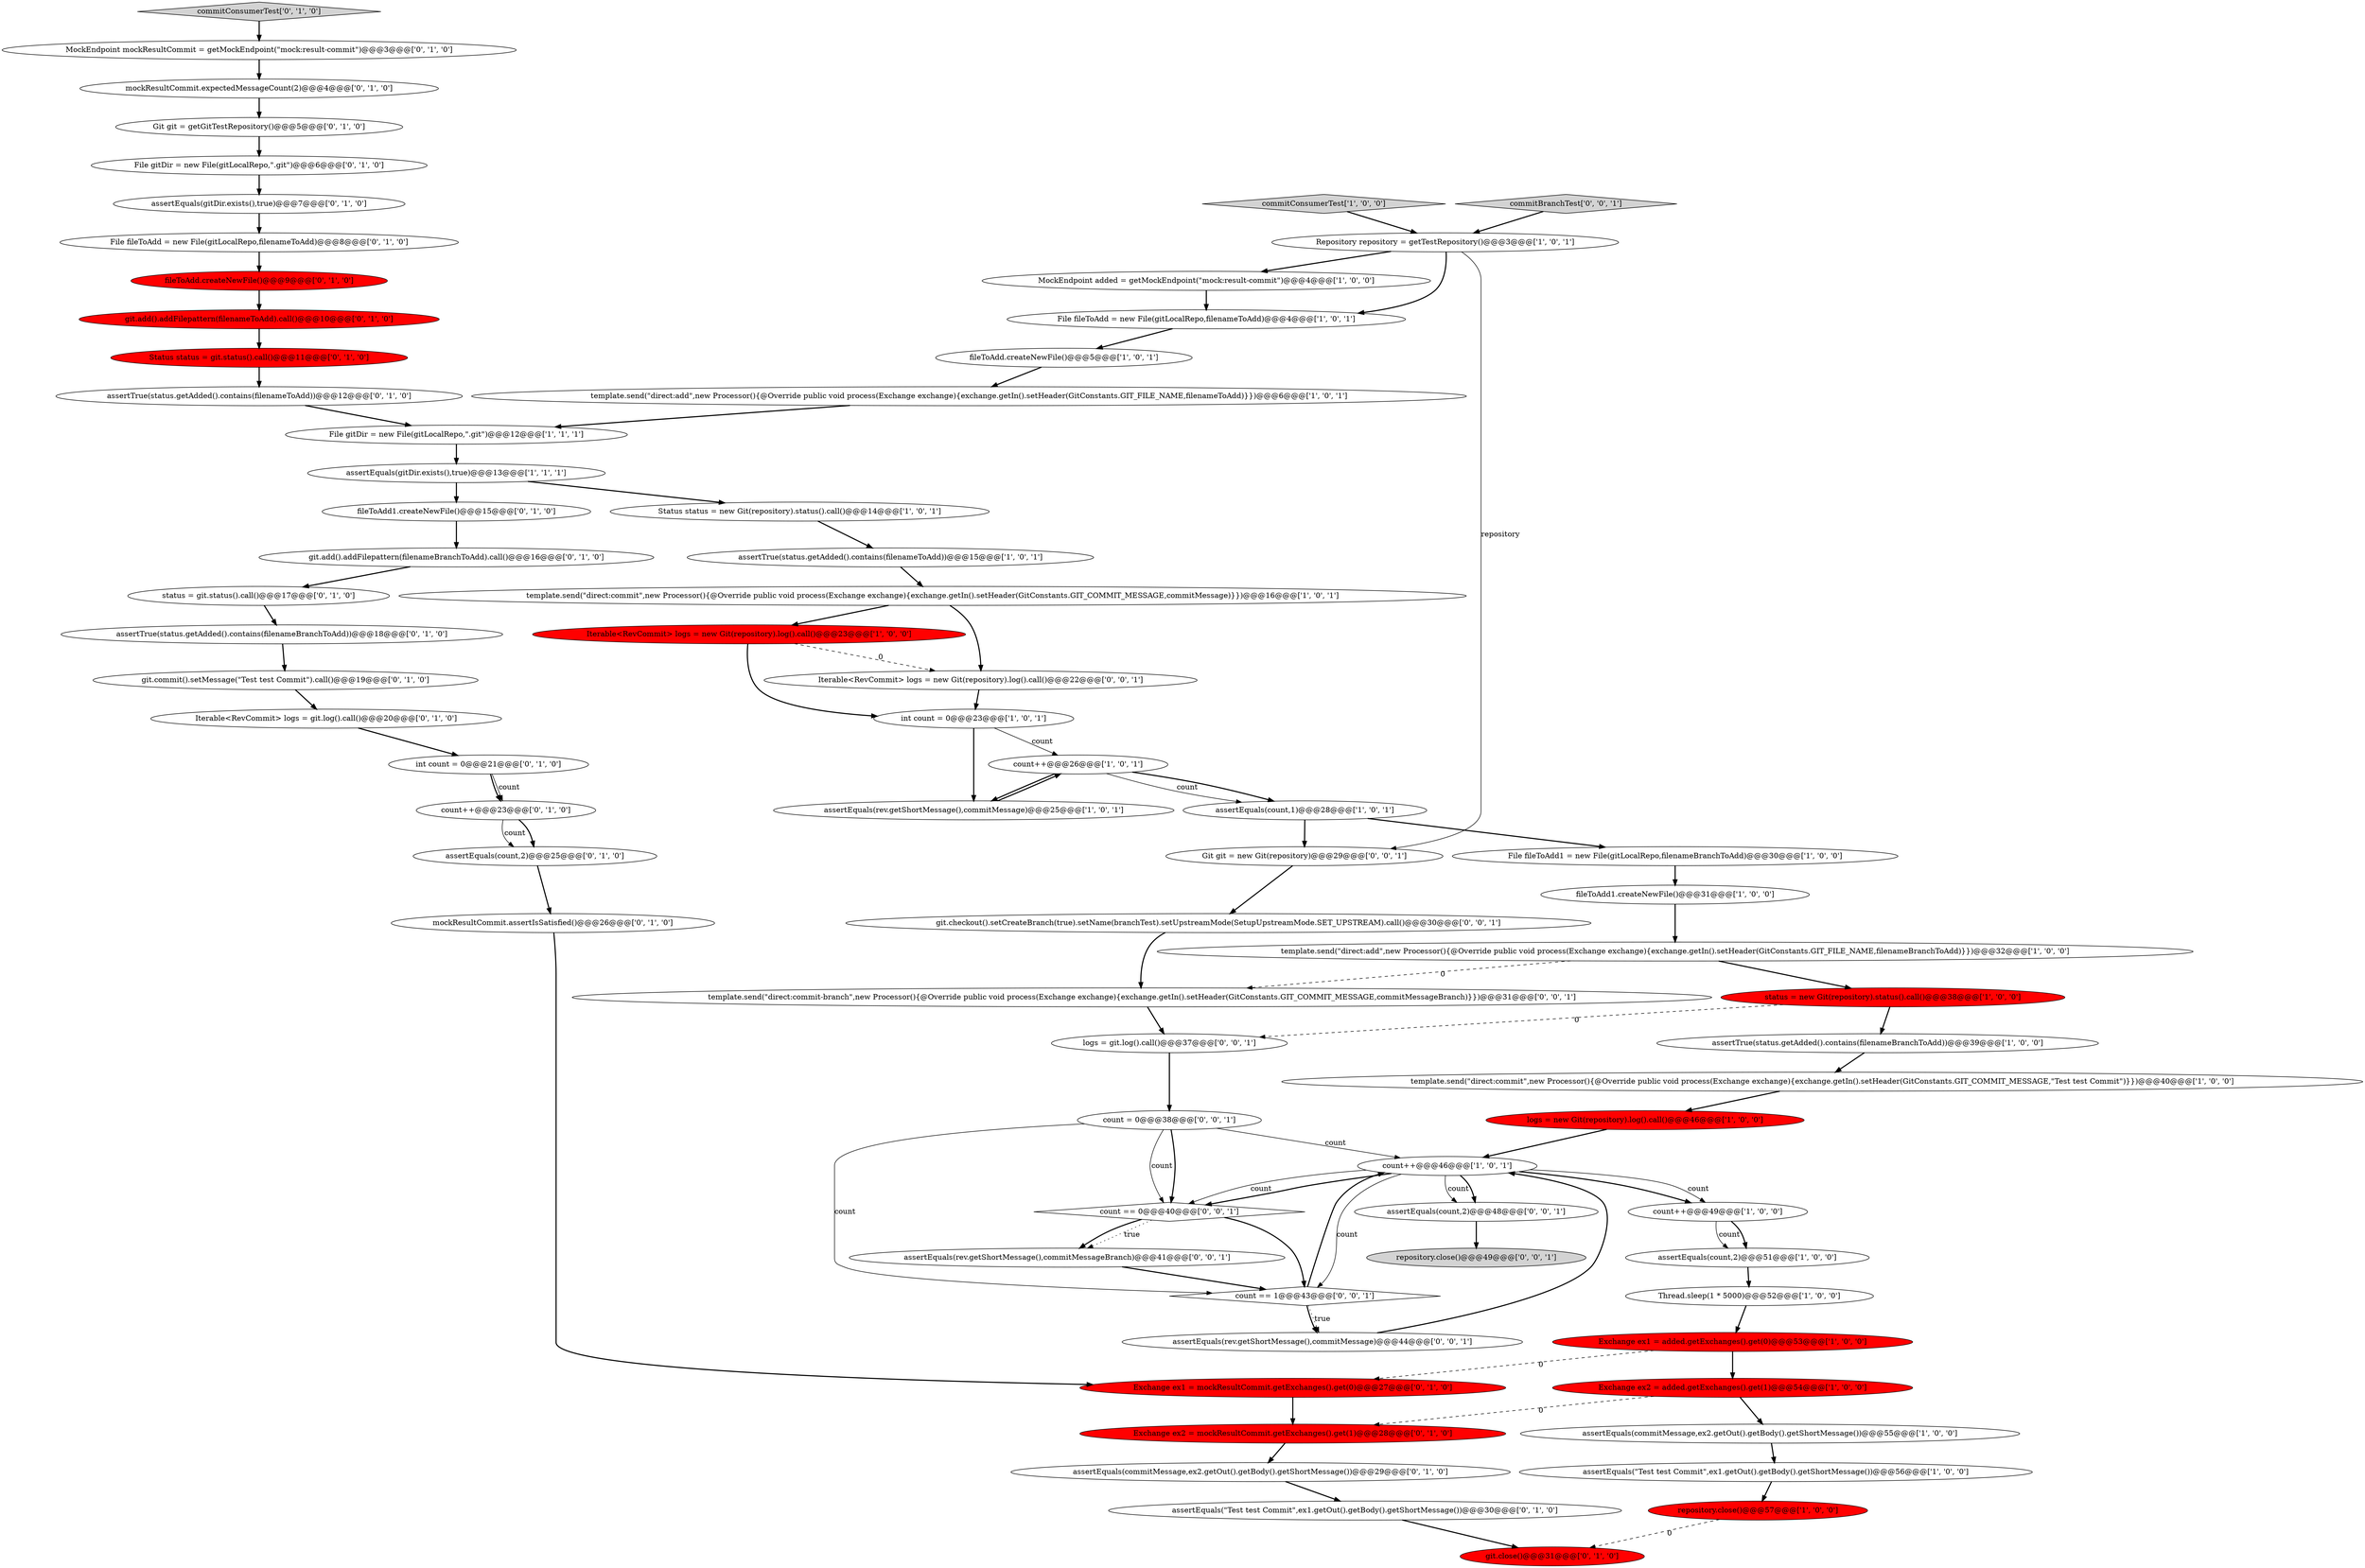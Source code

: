digraph {
56 [style = filled, label = "Iterable<RevCommit> logs = git.log().call()@@@20@@@['0', '1', '0']", fillcolor = white, shape = ellipse image = "AAA0AAABBB2BBB"];
28 [style = filled, label = "fileToAdd1.createNewFile()@@@31@@@['1', '0', '0']", fillcolor = white, shape = ellipse image = "AAA0AAABBB1BBB"];
18 [style = filled, label = "assertEquals(commitMessage,ex2.getOut().getBody().getShortMessage())@@@55@@@['1', '0', '0']", fillcolor = white, shape = ellipse image = "AAA0AAABBB1BBB"];
8 [style = filled, label = "File fileToAdd = new File(gitLocalRepo,filenameToAdd)@@@4@@@['1', '0', '1']", fillcolor = white, shape = ellipse image = "AAA0AAABBB1BBB"];
17 [style = filled, label = "status = new Git(repository).status().call()@@@38@@@['1', '0', '0']", fillcolor = red, shape = ellipse image = "AAA1AAABBB1BBB"];
23 [style = filled, label = "template.send(\"direct:add\",new Processor(){@Override public void process(Exchange exchange){exchange.getIn().setHeader(GitConstants.GIT_FILE_NAME,filenameBranchToAdd)}})@@@32@@@['1', '0', '0']", fillcolor = white, shape = ellipse image = "AAA0AAABBB1BBB"];
60 [style = filled, label = "commitBranchTest['0', '0', '1']", fillcolor = lightgray, shape = diamond image = "AAA0AAABBB3BBB"];
67 [style = filled, label = "count = 0@@@38@@@['0', '0', '1']", fillcolor = white, shape = ellipse image = "AAA0AAABBB3BBB"];
20 [style = filled, label = "Iterable<RevCommit> logs = new Git(repository).log().call()@@@23@@@['1', '0', '0']", fillcolor = red, shape = ellipse image = "AAA1AAABBB1BBB"];
7 [style = filled, label = "Thread.sleep(1 * 5000)@@@52@@@['1', '0', '0']", fillcolor = white, shape = ellipse image = "AAA0AAABBB1BBB"];
12 [style = filled, label = "assertTrue(status.getAdded().contains(filenameBranchToAdd))@@@39@@@['1', '0', '0']", fillcolor = white, shape = ellipse image = "AAA0AAABBB1BBB"];
22 [style = filled, label = "File fileToAdd1 = new File(gitLocalRepo,filenameBranchToAdd)@@@30@@@['1', '0', '0']", fillcolor = white, shape = ellipse image = "AAA0AAABBB1BBB"];
34 [style = filled, label = "commitConsumerTest['0', '1', '0']", fillcolor = lightgray, shape = diamond image = "AAA0AAABBB2BBB"];
27 [style = filled, label = "logs = new Git(repository).log().call()@@@46@@@['1', '0', '0']", fillcolor = red, shape = ellipse image = "AAA1AAABBB1BBB"];
38 [style = filled, label = "git.add().addFilepattern(filenameToAdd).call()@@@10@@@['0', '1', '0']", fillcolor = red, shape = ellipse image = "AAA1AAABBB2BBB"];
69 [style = filled, label = "assertEquals(count,2)@@@48@@@['0', '0', '1']", fillcolor = white, shape = ellipse image = "AAA0AAABBB3BBB"];
25 [style = filled, label = "assertEquals(\"Test test Commit\",ex1.getOut().getBody().getShortMessage())@@@56@@@['1', '0', '0']", fillcolor = white, shape = ellipse image = "AAA0AAABBB1BBB"];
15 [style = filled, label = "template.send(\"direct:commit\",new Processor(){@Override public void process(Exchange exchange){exchange.getIn().setHeader(GitConstants.GIT_COMMIT_MESSAGE,commitMessage)}})@@@16@@@['1', '0', '1']", fillcolor = white, shape = ellipse image = "AAA0AAABBB1BBB"];
26 [style = filled, label = "assertTrue(status.getAdded().contains(filenameToAdd))@@@15@@@['1', '0', '1']", fillcolor = white, shape = ellipse image = "AAA0AAABBB1BBB"];
10 [style = filled, label = "Exchange ex1 = added.getExchanges().get(0)@@@53@@@['1', '0', '0']", fillcolor = red, shape = ellipse image = "AAA1AAABBB1BBB"];
2 [style = filled, label = "assertEquals(gitDir.exists(),true)@@@13@@@['1', '1', '1']", fillcolor = white, shape = ellipse image = "AAA0AAABBB1BBB"];
66 [style = filled, label = "count == 1@@@43@@@['0', '0', '1']", fillcolor = white, shape = diamond image = "AAA0AAABBB3BBB"];
37 [style = filled, label = "Exchange ex1 = mockResultCommit.getExchanges().get(0)@@@27@@@['0', '1', '0']", fillcolor = red, shape = ellipse image = "AAA1AAABBB2BBB"];
36 [style = filled, label = "File fileToAdd = new File(gitLocalRepo,filenameToAdd)@@@8@@@['0', '1', '0']", fillcolor = white, shape = ellipse image = "AAA0AAABBB2BBB"];
14 [style = filled, label = "MockEndpoint added = getMockEndpoint(\"mock:result-commit\")@@@4@@@['1', '0', '0']", fillcolor = white, shape = ellipse image = "AAA0AAABBB1BBB"];
4 [style = filled, label = "assertEquals(count,2)@@@51@@@['1', '0', '0']", fillcolor = white, shape = ellipse image = "AAA0AAABBB1BBB"];
50 [style = filled, label = "git.close()@@@31@@@['0', '1', '0']", fillcolor = red, shape = ellipse image = "AAA1AAABBB2BBB"];
48 [style = filled, label = "MockEndpoint mockResultCommit = getMockEndpoint(\"mock:result-commit\")@@@3@@@['0', '1', '0']", fillcolor = white, shape = ellipse image = "AAA0AAABBB2BBB"];
29 [style = filled, label = "assertEquals(count,1)@@@28@@@['1', '0', '1']", fillcolor = white, shape = ellipse image = "AAA0AAABBB1BBB"];
33 [style = filled, label = "Exchange ex2 = mockResultCommit.getExchanges().get(1)@@@28@@@['0', '1', '0']", fillcolor = red, shape = ellipse image = "AAA1AAABBB2BBB"];
5 [style = filled, label = "count++@@@46@@@['1', '0', '1']", fillcolor = white, shape = ellipse image = "AAA0AAABBB1BBB"];
47 [style = filled, label = "count++@@@23@@@['0', '1', '0']", fillcolor = white, shape = ellipse image = "AAA0AAABBB2BBB"];
62 [style = filled, label = "logs = git.log().call()@@@37@@@['0', '0', '1']", fillcolor = white, shape = ellipse image = "AAA0AAABBB3BBB"];
0 [style = filled, label = "Repository repository = getTestRepository()@@@3@@@['1', '0', '1']", fillcolor = white, shape = ellipse image = "AAA0AAABBB1BBB"];
42 [style = filled, label = "assertTrue(status.getAdded().contains(filenameToAdd))@@@12@@@['0', '1', '0']", fillcolor = white, shape = ellipse image = "AAA0AAABBB2BBB"];
44 [style = filled, label = "assertEquals(gitDir.exists(),true)@@@7@@@['0', '1', '0']", fillcolor = white, shape = ellipse image = "AAA0AAABBB2BBB"];
39 [style = filled, label = "fileToAdd1.createNewFile()@@@15@@@['0', '1', '0']", fillcolor = white, shape = ellipse image = "AAA0AAABBB2BBB"];
55 [style = filled, label = "assertEquals(count,2)@@@25@@@['0', '1', '0']", fillcolor = white, shape = ellipse image = "AAA0AAABBB2BBB"];
30 [style = filled, label = "commitConsumerTest['1', '0', '0']", fillcolor = lightgray, shape = diamond image = "AAA0AAABBB1BBB"];
45 [style = filled, label = "int count = 0@@@21@@@['0', '1', '0']", fillcolor = white, shape = ellipse image = "AAA0AAABBB2BBB"];
57 [style = filled, label = "Status status = git.status().call()@@@11@@@['0', '1', '0']", fillcolor = red, shape = ellipse image = "AAA1AAABBB2BBB"];
9 [style = filled, label = "Exchange ex2 = added.getExchanges().get(1)@@@54@@@['1', '0', '0']", fillcolor = red, shape = ellipse image = "AAA1AAABBB1BBB"];
63 [style = filled, label = "repository.close()@@@49@@@['0', '0', '1']", fillcolor = lightgray, shape = ellipse image = "AAA0AAABBB3BBB"];
1 [style = filled, label = "fileToAdd.createNewFile()@@@5@@@['1', '0', '1']", fillcolor = white, shape = ellipse image = "AAA0AAABBB1BBB"];
32 [style = filled, label = "fileToAdd.createNewFile()@@@9@@@['0', '1', '0']", fillcolor = red, shape = ellipse image = "AAA1AAABBB2BBB"];
59 [style = filled, label = "git.checkout().setCreateBranch(true).setName(branchTest).setUpstreamMode(SetupUpstreamMode.SET_UPSTREAM).call()@@@30@@@['0', '0', '1']", fillcolor = white, shape = ellipse image = "AAA0AAABBB3BBB"];
65 [style = filled, label = "assertEquals(rev.getShortMessage(),commitMessageBranch)@@@41@@@['0', '0', '1']", fillcolor = white, shape = ellipse image = "AAA0AAABBB3BBB"];
51 [style = filled, label = "File gitDir = new File(gitLocalRepo,\".git\")@@@6@@@['0', '1', '0']", fillcolor = white, shape = ellipse image = "AAA0AAABBB2BBB"];
43 [style = filled, label = "mockResultCommit.expectedMessageCount(2)@@@4@@@['0', '1', '0']", fillcolor = white, shape = ellipse image = "AAA0AAABBB2BBB"];
35 [style = filled, label = "git.add().addFilepattern(filenameBranchToAdd).call()@@@16@@@['0', '1', '0']", fillcolor = white, shape = ellipse image = "AAA0AAABBB2BBB"];
21 [style = filled, label = "File gitDir = new File(gitLocalRepo,\".git\")@@@12@@@['1', '1', '1']", fillcolor = white, shape = ellipse image = "AAA0AAABBB1BBB"];
49 [style = filled, label = "assertEquals(commitMessage,ex2.getOut().getBody().getShortMessage())@@@29@@@['0', '1', '0']", fillcolor = white, shape = ellipse image = "AAA0AAABBB2BBB"];
54 [style = filled, label = "assertEquals(\"Test test Commit\",ex1.getOut().getBody().getShortMessage())@@@30@@@['0', '1', '0']", fillcolor = white, shape = ellipse image = "AAA0AAABBB2BBB"];
61 [style = filled, label = "count == 0@@@40@@@['0', '0', '1']", fillcolor = white, shape = diamond image = "AAA0AAABBB3BBB"];
31 [style = filled, label = "template.send(\"direct:add\",new Processor(){@Override public void process(Exchange exchange){exchange.getIn().setHeader(GitConstants.GIT_FILE_NAME,filenameToAdd)}})@@@6@@@['1', '0', '1']", fillcolor = white, shape = ellipse image = "AAA0AAABBB1BBB"];
58 [style = filled, label = "Iterable<RevCommit> logs = new Git(repository).log().call()@@@22@@@['0', '0', '1']", fillcolor = white, shape = ellipse image = "AAA0AAABBB3BBB"];
41 [style = filled, label = "status = git.status().call()@@@17@@@['0', '1', '0']", fillcolor = white, shape = ellipse image = "AAA0AAABBB2BBB"];
64 [style = filled, label = "Git git = new Git(repository)@@@29@@@['0', '0', '1']", fillcolor = white, shape = ellipse image = "AAA0AAABBB3BBB"];
6 [style = filled, label = "Status status = new Git(repository).status().call()@@@14@@@['1', '0', '1']", fillcolor = white, shape = ellipse image = "AAA0AAABBB1BBB"];
53 [style = filled, label = "mockResultCommit.assertIsSatisfied()@@@26@@@['0', '1', '0']", fillcolor = white, shape = ellipse image = "AAA0AAABBB2BBB"];
68 [style = filled, label = "assertEquals(rev.getShortMessage(),commitMessage)@@@44@@@['0', '0', '1']", fillcolor = white, shape = ellipse image = "AAA0AAABBB3BBB"];
70 [style = filled, label = "template.send(\"direct:commit-branch\",new Processor(){@Override public void process(Exchange exchange){exchange.getIn().setHeader(GitConstants.GIT_COMMIT_MESSAGE,commitMessageBranch)}})@@@31@@@['0', '0', '1']", fillcolor = white, shape = ellipse image = "AAA0AAABBB3BBB"];
19 [style = filled, label = "repository.close()@@@57@@@['1', '0', '0']", fillcolor = red, shape = ellipse image = "AAA1AAABBB1BBB"];
3 [style = filled, label = "int count = 0@@@23@@@['1', '0', '1']", fillcolor = white, shape = ellipse image = "AAA0AAABBB1BBB"];
24 [style = filled, label = "count++@@@49@@@['1', '0', '0']", fillcolor = white, shape = ellipse image = "AAA0AAABBB1BBB"];
13 [style = filled, label = "template.send(\"direct:commit\",new Processor(){@Override public void process(Exchange exchange){exchange.getIn().setHeader(GitConstants.GIT_COMMIT_MESSAGE,\"Test test Commit\")}})@@@40@@@['1', '0', '0']", fillcolor = white, shape = ellipse image = "AAA0AAABBB1BBB"];
52 [style = filled, label = "assertTrue(status.getAdded().contains(filenameBranchToAdd))@@@18@@@['0', '1', '0']", fillcolor = white, shape = ellipse image = "AAA0AAABBB2BBB"];
11 [style = filled, label = "assertEquals(rev.getShortMessage(),commitMessage)@@@25@@@['1', '0', '1']", fillcolor = white, shape = ellipse image = "AAA0AAABBB1BBB"];
16 [style = filled, label = "count++@@@26@@@['1', '0', '1']", fillcolor = white, shape = ellipse image = "AAA0AAABBB1BBB"];
46 [style = filled, label = "Git git = getGitTestRepository()@@@5@@@['0', '1', '0']", fillcolor = white, shape = ellipse image = "AAA0AAABBB2BBB"];
40 [style = filled, label = "git.commit().setMessage(\"Test test Commit\").call()@@@19@@@['0', '1', '0']", fillcolor = white, shape = ellipse image = "AAA0AAABBB2BBB"];
61->66 [style = bold, label=""];
66->68 [style = dotted, label="true"];
35->41 [style = bold, label=""];
2->6 [style = bold, label=""];
67->66 [style = solid, label="count"];
31->21 [style = bold, label=""];
5->24 [style = solid, label="count"];
45->47 [style = solid, label="count"];
58->3 [style = bold, label=""];
62->67 [style = bold, label=""];
21->2 [style = bold, label=""];
61->65 [style = dotted, label="true"];
8->1 [style = bold, label=""];
46->51 [style = bold, label=""];
0->14 [style = bold, label=""];
0->64 [style = solid, label="repository"];
17->62 [style = dashed, label="0"];
48->43 [style = bold, label=""];
15->20 [style = bold, label=""];
26->15 [style = bold, label=""];
25->19 [style = bold, label=""];
0->8 [style = bold, label=""];
5->66 [style = solid, label="count"];
23->17 [style = bold, label=""];
27->5 [style = bold, label=""];
42->21 [style = bold, label=""];
1->31 [style = bold, label=""];
37->33 [style = bold, label=""];
24->4 [style = solid, label="count"];
20->58 [style = dashed, label="0"];
11->16 [style = bold, label=""];
60->0 [style = bold, label=""];
34->48 [style = bold, label=""];
16->29 [style = bold, label=""];
3->11 [style = bold, label=""];
51->44 [style = bold, label=""];
67->5 [style = solid, label="count"];
65->66 [style = bold, label=""];
20->3 [style = bold, label=""];
43->46 [style = bold, label=""];
67->61 [style = bold, label=""];
38->57 [style = bold, label=""];
5->61 [style = solid, label="count"];
2->39 [style = bold, label=""];
39->35 [style = bold, label=""];
5->61 [style = bold, label=""];
18->25 [style = bold, label=""];
29->64 [style = bold, label=""];
14->8 [style = bold, label=""];
49->54 [style = bold, label=""];
6->26 [style = bold, label=""];
40->56 [style = bold, label=""];
15->58 [style = bold, label=""];
61->65 [style = bold, label=""];
3->16 [style = solid, label="count"];
22->28 [style = bold, label=""];
67->61 [style = solid, label="count"];
64->59 [style = bold, label=""];
4->7 [style = bold, label=""];
23->70 [style = dashed, label="0"];
12->13 [style = bold, label=""];
53->37 [style = bold, label=""];
17->12 [style = bold, label=""];
13->27 [style = bold, label=""];
56->45 [style = bold, label=""];
9->18 [style = bold, label=""];
28->23 [style = bold, label=""];
52->40 [style = bold, label=""];
5->24 [style = bold, label=""];
59->70 [style = bold, label=""];
66->5 [style = bold, label=""];
19->50 [style = dashed, label="0"];
10->9 [style = bold, label=""];
30->0 [style = bold, label=""];
16->29 [style = solid, label="count"];
33->49 [style = bold, label=""];
57->42 [style = bold, label=""];
16->11 [style = bold, label=""];
44->36 [style = bold, label=""];
7->10 [style = bold, label=""];
66->68 [style = bold, label=""];
70->62 [style = bold, label=""];
36->32 [style = bold, label=""];
41->52 [style = bold, label=""];
9->33 [style = dashed, label="0"];
54->50 [style = bold, label=""];
32->38 [style = bold, label=""];
24->4 [style = bold, label=""];
68->5 [style = bold, label=""];
47->55 [style = bold, label=""];
5->69 [style = solid, label="count"];
5->69 [style = bold, label=""];
47->55 [style = solid, label="count"];
55->53 [style = bold, label=""];
45->47 [style = bold, label=""];
10->37 [style = dashed, label="0"];
29->22 [style = bold, label=""];
69->63 [style = bold, label=""];
}

